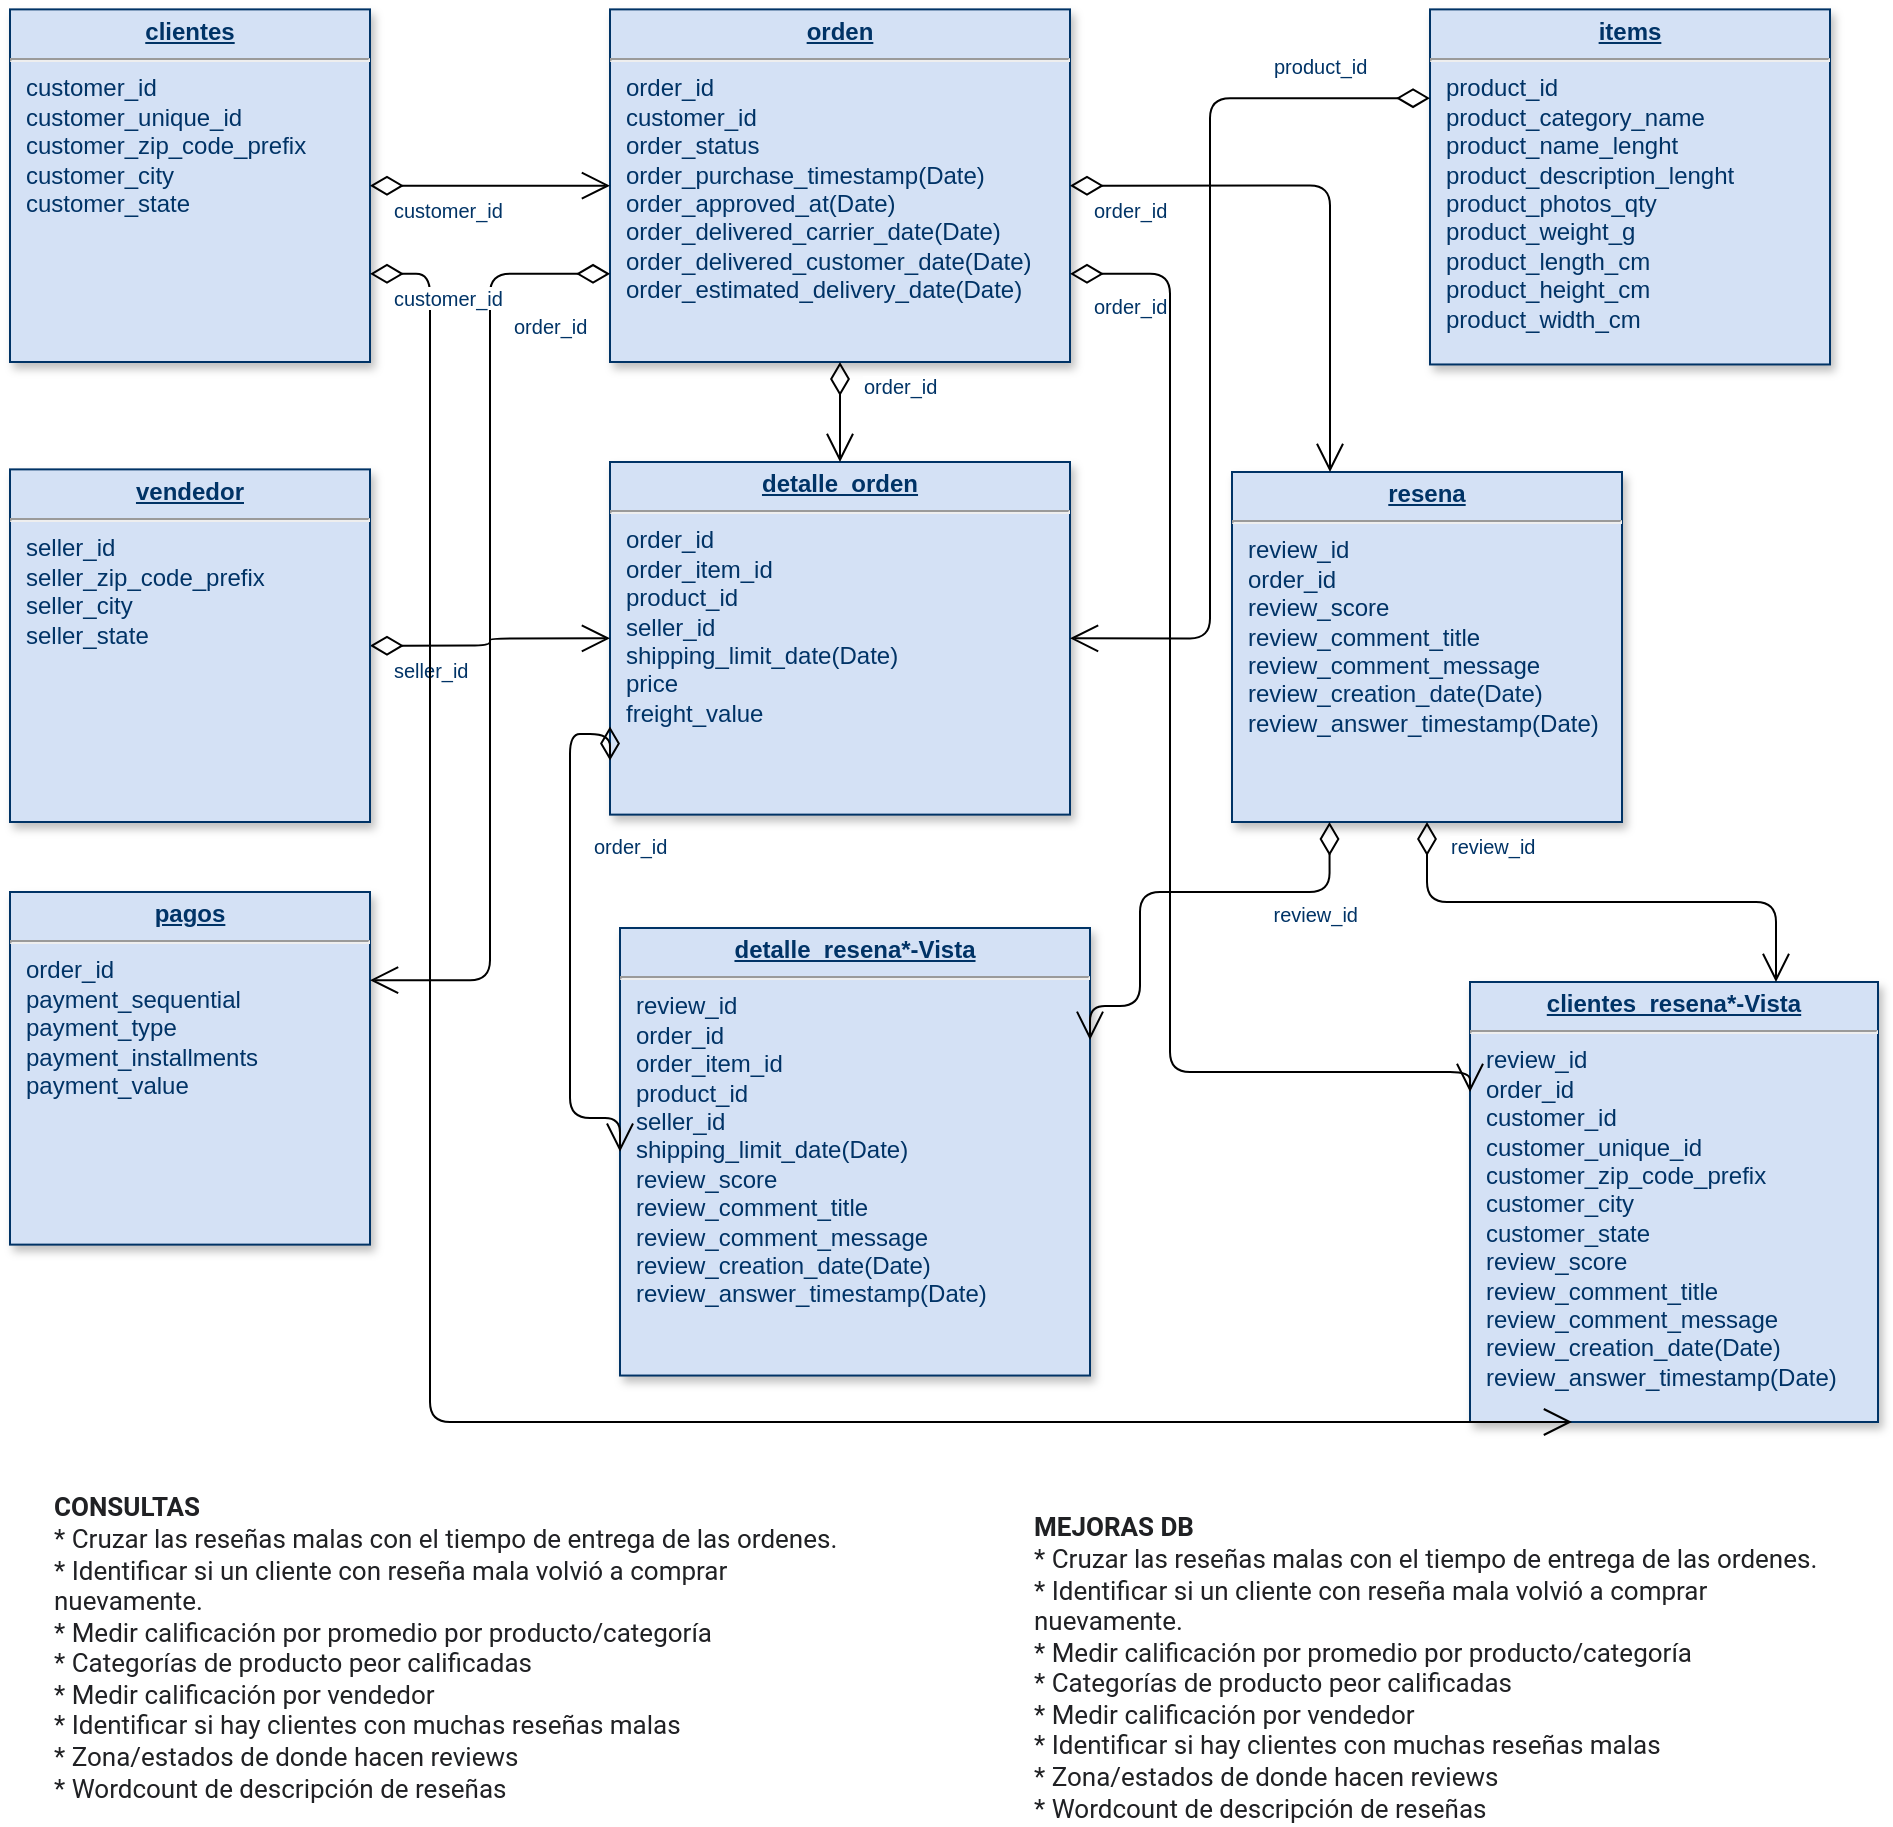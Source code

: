 <mxfile version="14.6.9" type="github">
  <diagram name="Page-1" id="efa7a0a1-bf9b-a30e-e6df-94a7791c09e9">
    <mxGraphModel dx="1079" dy="541" grid="1" gridSize="10" guides="1" tooltips="1" connect="1" arrows="1" fold="1" page="1" pageScale="1" pageWidth="826" pageHeight="1169" background="#ffffff" math="0" shadow="0">
      <root>
        <mxCell id="0" />
        <mxCell id="1" parent="0" />
        <mxCell id="19" value="&lt;p style=&quot;margin: 0px ; margin-top: 4px ; text-align: center ; text-decoration: underline&quot;&gt;&lt;b&gt;detalle_orden&lt;/b&gt;&lt;/p&gt;&lt;hr&gt;&lt;p style=&quot;margin: 0px ; margin-left: 8px&quot;&gt;order_id&lt;/p&gt;&lt;p style=&quot;margin: 0px ; margin-left: 8px&quot;&gt;order_item_id&lt;/p&gt;&lt;p style=&quot;margin: 0px ; margin-left: 8px&quot;&gt;product_id&lt;/p&gt;&lt;p style=&quot;margin: 0px ; margin-left: 8px&quot;&gt;seller_id&lt;/p&gt;&lt;p style=&quot;margin: 0px ; margin-left: 8px&quot;&gt;shipping_limit_date(Date)&lt;/p&gt;&lt;p style=&quot;margin: 0px ; margin-left: 8px&quot;&gt;price&lt;/p&gt;&lt;p style=&quot;margin: 0px ; margin-left: 8px&quot;&gt;freight_value&lt;/p&gt;" style="verticalAlign=top;align=left;overflow=fill;fontSize=12;fontFamily=Helvetica;html=1;strokeColor=#003366;shadow=1;fillColor=#D4E1F5;fontColor=#003366" parent="1" vertex="1">
          <mxGeometry x="320" y="240" width="230" height="176.31" as="geometry" />
        </mxCell>
        <mxCell id="21" value="&lt;p style=&quot;margin: 0px ; margin-top: 4px ; text-align: center ; text-decoration: underline&quot;&gt;&lt;b&gt;resena&lt;/b&gt;&lt;/p&gt;&lt;hr&gt;&lt;p style=&quot;margin: 0px ; margin-left: 8px&quot;&gt;review_id&lt;/p&gt;&lt;p style=&quot;margin: 0px ; margin-left: 8px&quot;&gt;order_id&lt;/p&gt;&lt;p style=&quot;margin: 0px ; margin-left: 8px&quot;&gt;review_score&lt;/p&gt;&lt;p style=&quot;margin: 0px ; margin-left: 8px&quot;&gt;review_comment_title&lt;/p&gt;&lt;p style=&quot;margin: 0px ; margin-left: 8px&quot;&gt;review_comment_message&lt;/p&gt;&lt;p style=&quot;margin: 0px ; margin-left: 8px&quot;&gt;review_creation_date(Date)&lt;/p&gt;&lt;p style=&quot;margin: 0px ; margin-left: 8px&quot;&gt;review_answer_timestamp(Date)&lt;/p&gt;" style="verticalAlign=top;align=left;overflow=fill;fontSize=12;fontFamily=Helvetica;html=1;strokeColor=#003366;shadow=1;fillColor=#D4E1F5;fontColor=#003366" parent="1" vertex="1">
          <mxGeometry x="631" y="245" width="195" height="175" as="geometry" />
        </mxCell>
        <mxCell id="25" value="&lt;p style=&quot;margin: 0px ; margin-top: 4px ; text-align: center ; text-decoration: underline&quot;&gt;&lt;b&gt;clientes&lt;/b&gt;&lt;/p&gt;&lt;hr&gt;&lt;p style=&quot;margin: 0px ; margin-left: 8px&quot;&gt;customer_id&lt;/p&gt;&lt;p style=&quot;margin: 0px ; margin-left: 8px&quot;&gt;customer_unique_id&lt;/p&gt;&lt;p style=&quot;margin: 0px ; margin-left: 8px&quot;&gt;customer_zip_code_prefix&lt;/p&gt;&lt;p style=&quot;margin: 0px ; margin-left: 8px&quot;&gt;customer_city&lt;/p&gt;&lt;p style=&quot;margin: 0px ; margin-left: 8px&quot;&gt;customer_state&lt;/p&gt;" style="verticalAlign=top;align=left;overflow=fill;fontSize=12;fontFamily=Helvetica;html=1;strokeColor=#003366;shadow=1;fillColor=#D4E1F5;fontColor=#003366" parent="1" vertex="1">
          <mxGeometry x="20" y="13.69" width="180" height="176.31" as="geometry" />
        </mxCell>
        <mxCell id="90" value="" style="endArrow=open;endSize=12;startArrow=diamondThin;startSize=14;startFill=0;edgeStyle=orthogonalEdgeStyle;entryX=0;entryY=0.5;entryDx=0;entryDy=0;exitX=1;exitY=0.5;exitDx=0;exitDy=0;" parent="1" source="Z_5dDUjdicOhz8nRKQMV-118" target="19" edge="1">
          <mxGeometry x="620" y="340" as="geometry">
            <mxPoint x="230" y="230" as="sourcePoint" />
            <mxPoint x="780" y="340" as="targetPoint" />
          </mxGeometry>
        </mxCell>
        <mxCell id="91" value="seller_id" style="resizable=0;align=left;verticalAlign=top;labelBackgroundColor=#ffffff;fontSize=10;strokeColor=#003366;shadow=1;fillColor=#D4E1F5;fontColor=#003366" parent="90" connectable="0" vertex="1">
          <mxGeometry x="-1" relative="1" as="geometry">
            <mxPoint x="10" as="offset" />
          </mxGeometry>
        </mxCell>
        <mxCell id="Z_5dDUjdicOhz8nRKQMV-114" value="&lt;p style=&quot;margin: 0px ; margin-top: 4px ; text-align: center ; text-decoration: underline&quot;&gt;&lt;b&gt;items&lt;/b&gt;&lt;/p&gt;&lt;hr&gt;&lt;p style=&quot;margin: 0px ; margin-left: 8px&quot;&gt;product_id&lt;/p&gt;&lt;p style=&quot;margin: 0px ; margin-left: 8px&quot;&gt;product_category_name&lt;/p&gt;&lt;p style=&quot;margin: 0px ; margin-left: 8px&quot;&gt;product_name_lenght&lt;/p&gt;&lt;p style=&quot;margin: 0px ; margin-left: 8px&quot;&gt;product_description_lenght&lt;/p&gt;&lt;p style=&quot;margin: 0px ; margin-left: 8px&quot;&gt;product_photos_qty&lt;/p&gt;&lt;p style=&quot;margin: 0px ; margin-left: 8px&quot;&gt;product_weight_g&lt;/p&gt;&lt;p style=&quot;margin: 0px ; margin-left: 8px&quot;&gt;product_length_cm&lt;/p&gt;&lt;p style=&quot;margin: 0px ; margin-left: 8px&quot;&gt;product_height_cm&lt;/p&gt;&lt;p style=&quot;margin: 0px ; margin-left: 8px&quot;&gt;product_width_cm&lt;/p&gt;" style="verticalAlign=top;align=left;overflow=fill;fontSize=12;fontFamily=Helvetica;html=1;strokeColor=#003366;shadow=1;fillColor=#D4E1F5;fontColor=#003366" vertex="1" parent="1">
          <mxGeometry x="730" y="13.69" width="200" height="177.54" as="geometry" />
        </mxCell>
        <mxCell id="Z_5dDUjdicOhz8nRKQMV-115" value="&lt;p style=&quot;margin: 0px ; margin-top: 4px ; text-align: center ; text-decoration: underline&quot;&gt;&lt;b&gt;orden&lt;/b&gt;&lt;/p&gt;&lt;hr&gt;&lt;p style=&quot;margin: 0px ; margin-left: 8px&quot;&gt;order_id&lt;/p&gt;&lt;p style=&quot;margin: 0px ; margin-left: 8px&quot;&gt;customer_id&lt;/p&gt;&lt;p style=&quot;margin: 0px ; margin-left: 8px&quot;&gt;order_status&lt;/p&gt;&lt;p style=&quot;margin: 0px ; margin-left: 8px&quot;&gt;order_purchase_timestamp(Date)&lt;/p&gt;&lt;p style=&quot;margin: 0px ; margin-left: 8px&quot;&gt;order_approved_at(Date)&lt;/p&gt;&lt;p style=&quot;margin: 0px ; margin-left: 8px&quot;&gt;order_delivered_carrier_date(Date)&lt;/p&gt;&lt;p style=&quot;margin: 0px ; margin-left: 8px&quot;&gt;order_delivered_customer_date(Date)&lt;/p&gt;&lt;p style=&quot;margin: 0px ; margin-left: 8px&quot;&gt;order_estimated_delivery_date(Date)&lt;/p&gt;" style="verticalAlign=top;align=left;overflow=fill;fontSize=12;fontFamily=Helvetica;html=1;strokeColor=#003366;shadow=1;fillColor=#D4E1F5;fontColor=#003366" vertex="1" parent="1">
          <mxGeometry x="320" y="13.69" width="230" height="176.31" as="geometry" />
        </mxCell>
        <mxCell id="Z_5dDUjdicOhz8nRKQMV-118" value="&lt;p style=&quot;margin: 0px ; margin-top: 4px ; text-align: center ; text-decoration: underline&quot;&gt;&lt;b&gt;vendedor&lt;/b&gt;&lt;/p&gt;&lt;hr&gt;&lt;p style=&quot;margin: 0px ; margin-left: 8px&quot;&gt;seller_id&lt;/p&gt;&lt;p style=&quot;margin: 0px ; margin-left: 8px&quot;&gt;seller_zip_code_prefix&lt;/p&gt;&lt;p style=&quot;margin: 0px ; margin-left: 8px&quot;&gt;seller_city&lt;/p&gt;&lt;p style=&quot;margin: 0px ; margin-left: 8px&quot;&gt;seller_state&lt;/p&gt;" style="verticalAlign=top;align=left;overflow=fill;fontSize=12;fontFamily=Helvetica;html=1;strokeColor=#003366;shadow=1;fillColor=#D4E1F5;fontColor=#003366" vertex="1" parent="1">
          <mxGeometry x="20" y="243.69" width="180" height="176.31" as="geometry" />
        </mxCell>
        <mxCell id="Z_5dDUjdicOhz8nRKQMV-119" value="&lt;p style=&quot;margin: 0px ; margin-top: 4px ; text-align: center ; text-decoration: underline&quot;&gt;&lt;b&gt;detalle_resena*-Vista&lt;/b&gt;&lt;/p&gt;&lt;hr&gt;&lt;p style=&quot;margin: 0px ; margin-left: 8px&quot;&gt;review_id&lt;/p&gt;&lt;p style=&quot;margin: 0px ; margin-left: 8px&quot;&gt;order_id&lt;/p&gt;&lt;p style=&quot;margin: 0px 0px 0px 8px&quot;&gt;order_item_id&lt;/p&gt;&lt;p style=&quot;margin: 0px 0px 0px 8px&quot;&gt;product_id&lt;/p&gt;&lt;p style=&quot;margin: 0px 0px 0px 8px&quot;&gt;seller_id&lt;/p&gt;&lt;p style=&quot;margin: 0px 0px 0px 8px&quot;&gt;shipping_limit_date(Date)&lt;/p&gt;&lt;p style=&quot;margin: 0px ; margin-left: 8px&quot;&gt;review_score&lt;/p&gt;&lt;p style=&quot;margin: 0px ; margin-left: 8px&quot;&gt;review_comment_title&lt;/p&gt;&lt;p style=&quot;margin: 0px ; margin-left: 8px&quot;&gt;review_comment_message&lt;/p&gt;&lt;p style=&quot;margin: 0px ; margin-left: 8px&quot;&gt;review_creation_date(Date)&lt;/p&gt;&lt;p style=&quot;margin: 0px ; margin-left: 8px&quot;&gt;review_answer_timestamp(Date)&lt;/p&gt;" style="verticalAlign=top;align=left;overflow=fill;fontSize=12;fontFamily=Helvetica;html=1;strokeColor=#003366;shadow=1;fillColor=#D4E1F5;fontColor=#003366" vertex="1" parent="1">
          <mxGeometry x="325" y="473" width="235" height="223.77" as="geometry" />
        </mxCell>
        <mxCell id="Z_5dDUjdicOhz8nRKQMV-120" value="&lt;p style=&quot;margin: 0px ; margin-top: 4px ; text-align: center ; text-decoration: underline&quot;&gt;&lt;b&gt;pagos&lt;/b&gt;&lt;/p&gt;&lt;hr&gt;&lt;p style=&quot;margin: 0px ; margin-left: 8px&quot;&gt;order_id&lt;/p&gt;&lt;p style=&quot;margin: 0px ; margin-left: 8px&quot;&gt;payment_sequential&lt;/p&gt;&lt;p style=&quot;margin: 0px ; margin-left: 8px&quot;&gt;payment_type&lt;/p&gt;&lt;p style=&quot;margin: 0px ; margin-left: 8px&quot;&gt;payment_installments&lt;/p&gt;&lt;p style=&quot;margin: 0px ; margin-left: 8px&quot;&gt;payment_value&lt;/p&gt;" style="verticalAlign=top;align=left;overflow=fill;fontSize=12;fontFamily=Helvetica;html=1;strokeColor=#003366;shadow=1;fillColor=#D4E1F5;fontColor=#003366" vertex="1" parent="1">
          <mxGeometry x="20" y="455" width="180" height="176.31" as="geometry" />
        </mxCell>
        <mxCell id="Z_5dDUjdicOhz8nRKQMV-121" value="&lt;p style=&quot;margin: 0px ; margin-top: 4px ; text-align: center ; text-decoration: underline&quot;&gt;&lt;b&gt;clientes_resena*-Vista&lt;/b&gt;&lt;/p&gt;&lt;hr&gt;&lt;p style=&quot;margin: 0px 0px 0px 8px&quot;&gt;review_id&lt;/p&gt;&lt;p style=&quot;margin: 0px 0px 0px 8px&quot;&gt;order_id&lt;/p&gt;&lt;p style=&quot;margin: 0px ; margin-left: 8px&quot;&gt;customer_id&lt;/p&gt;&lt;p style=&quot;margin: 0px ; margin-left: 8px&quot;&gt;customer_unique_id&lt;/p&gt;&lt;p style=&quot;margin: 0px ; margin-left: 8px&quot;&gt;customer_zip_code_prefix&lt;/p&gt;&lt;p style=&quot;margin: 0px ; margin-left: 8px&quot;&gt;customer_city&lt;/p&gt;&lt;p style=&quot;margin: 0px ; margin-left: 8px&quot;&gt;customer_state&lt;/p&gt;&lt;p style=&quot;margin: 0px 0px 0px 8px&quot;&gt;review_score&lt;/p&gt;&lt;p style=&quot;margin: 0px 0px 0px 8px&quot;&gt;review_comment_title&lt;/p&gt;&lt;p style=&quot;margin: 0px 0px 0px 8px&quot;&gt;review_comment_message&lt;/p&gt;&lt;p style=&quot;margin: 0px 0px 0px 8px&quot;&gt;review_creation_date(Date)&lt;/p&gt;&lt;p style=&quot;margin: 0px 0px 0px 8px&quot;&gt;review_answer_timestamp(Date)&lt;/p&gt;" style="verticalAlign=top;align=left;overflow=fill;fontSize=12;fontFamily=Helvetica;html=1;strokeColor=#003366;shadow=1;fillColor=#D4E1F5;fontColor=#003366" vertex="1" parent="1">
          <mxGeometry x="750" y="500" width="204" height="220" as="geometry" />
        </mxCell>
        <mxCell id="Z_5dDUjdicOhz8nRKQMV-122" value="" style="endArrow=open;endSize=12;startArrow=diamondThin;startSize=14;startFill=0;edgeStyle=orthogonalEdgeStyle;entryX=0;entryY=0.5;entryDx=0;entryDy=0;" edge="1" parent="1" source="25" target="Z_5dDUjdicOhz8nRKQMV-115">
          <mxGeometry x="620" y="350" as="geometry">
            <mxPoint x="200" y="111.845" as="sourcePoint" />
            <mxPoint x="320" y="111.845" as="targetPoint" />
          </mxGeometry>
        </mxCell>
        <mxCell id="Z_5dDUjdicOhz8nRKQMV-123" value="customer_id" style="resizable=0;align=left;verticalAlign=top;labelBackgroundColor=#ffffff;fontSize=10;strokeColor=#003366;shadow=1;fillColor=#D4E1F5;fontColor=#003366" connectable="0" vertex="1" parent="Z_5dDUjdicOhz8nRKQMV-122">
          <mxGeometry x="-1" relative="1" as="geometry">
            <mxPoint x="10" as="offset" />
          </mxGeometry>
        </mxCell>
        <mxCell id="Z_5dDUjdicOhz8nRKQMV-125" value="" style="endArrow=open;endSize=12;startArrow=diamondThin;startSize=14;startFill=0;edgeStyle=orthogonalEdgeStyle;entryX=0;entryY=0.5;entryDx=0;entryDy=0;exitX=0;exitY=0.75;exitDx=0;exitDy=0;" edge="1" parent="1" source="19" target="Z_5dDUjdicOhz8nRKQMV-119">
          <mxGeometry x="620" y="288.15" as="geometry">
            <mxPoint x="200" y="279.995" as="sourcePoint" />
            <mxPoint x="330" y="279.995" as="targetPoint" />
            <Array as="points">
              <mxPoint x="300" y="376" />
              <mxPoint x="300" y="568" />
            </Array>
          </mxGeometry>
        </mxCell>
        <mxCell id="Z_5dDUjdicOhz8nRKQMV-126" value="order_id" style="resizable=0;align=left;verticalAlign=top;labelBackgroundColor=#ffffff;fontSize=10;strokeColor=#003366;shadow=1;fillColor=#D4E1F5;fontColor=#003366" connectable="0" vertex="1" parent="Z_5dDUjdicOhz8nRKQMV-125">
          <mxGeometry x="-1" relative="1" as="geometry">
            <mxPoint x="-10" y="48" as="offset" />
          </mxGeometry>
        </mxCell>
        <mxCell id="Z_5dDUjdicOhz8nRKQMV-127" value="" style="endArrow=open;endSize=12;startArrow=diamondThin;startSize=14;startFill=0;edgeStyle=orthogonalEdgeStyle;exitX=1;exitY=0.5;exitDx=0;exitDy=0;" edge="1" parent="1" source="Z_5dDUjdicOhz8nRKQMV-115" target="21">
          <mxGeometry x="980" y="345.02" as="geometry">
            <mxPoint x="560" y="96.92" as="sourcePoint" />
            <mxPoint x="680" y="96.865" as="targetPoint" />
            <Array as="points">
              <mxPoint x="680" y="102" />
            </Array>
          </mxGeometry>
        </mxCell>
        <mxCell id="Z_5dDUjdicOhz8nRKQMV-128" value="order_id" style="resizable=0;align=left;verticalAlign=top;labelBackgroundColor=#ffffff;fontSize=10;strokeColor=#003366;shadow=1;fillColor=#D4E1F5;fontColor=#003366" connectable="0" vertex="1" parent="Z_5dDUjdicOhz8nRKQMV-127">
          <mxGeometry x="-1" relative="1" as="geometry">
            <mxPoint x="10" as="offset" />
          </mxGeometry>
        </mxCell>
        <mxCell id="Z_5dDUjdicOhz8nRKQMV-130" value="" style="endArrow=open;endSize=12;startArrow=diamondThin;startSize=14;startFill=0;edgeStyle=orthogonalEdgeStyle;entryX=0.5;entryY=0;entryDx=0;entryDy=0;exitX=0.5;exitY=1;exitDx=0;exitDy=0;" edge="1" parent="1" source="Z_5dDUjdicOhz8nRKQMV-115" target="19">
          <mxGeometry x="795" y="458.15" as="geometry">
            <mxPoint x="375" y="210.05" as="sourcePoint" />
            <mxPoint x="495" y="209.995" as="targetPoint" />
          </mxGeometry>
        </mxCell>
        <mxCell id="Z_5dDUjdicOhz8nRKQMV-131" value="order_id" style="resizable=0;align=left;verticalAlign=top;labelBackgroundColor=#ffffff;fontSize=10;strokeColor=#003366;shadow=1;fillColor=#D4E1F5;fontColor=#003366" connectable="0" vertex="1" parent="Z_5dDUjdicOhz8nRKQMV-130">
          <mxGeometry x="-1" relative="1" as="geometry">
            <mxPoint x="10" as="offset" />
          </mxGeometry>
        </mxCell>
        <mxCell id="Z_5dDUjdicOhz8nRKQMV-132" value="" style="endArrow=open;endSize=12;startArrow=diamondThin;startSize=14;startFill=0;edgeStyle=orthogonalEdgeStyle;entryX=1;entryY=0.25;entryDx=0;entryDy=0;exitX=0;exitY=0.75;exitDx=0;exitDy=0;" edge="1" parent="1" source="Z_5dDUjdicOhz8nRKQMV-115" target="Z_5dDUjdicOhz8nRKQMV-120">
          <mxGeometry x="630" y="448.15" as="geometry">
            <mxPoint x="210" y="200.05" as="sourcePoint" />
            <mxPoint x="330" y="199.995" as="targetPoint" />
          </mxGeometry>
        </mxCell>
        <mxCell id="Z_5dDUjdicOhz8nRKQMV-133" value="order_id" style="resizable=0;align=left;verticalAlign=top;labelBackgroundColor=#ffffff;fontSize=10;strokeColor=#003366;shadow=1;fillColor=#D4E1F5;fontColor=#003366" connectable="0" vertex="1" parent="Z_5dDUjdicOhz8nRKQMV-132">
          <mxGeometry x="-1" relative="1" as="geometry">
            <mxPoint x="-50" y="14" as="offset" />
          </mxGeometry>
        </mxCell>
        <mxCell id="Z_5dDUjdicOhz8nRKQMV-134" value="" style="endArrow=open;endSize=12;startArrow=diamondThin;startSize=14;startFill=0;edgeStyle=orthogonalEdgeStyle;entryX=1;entryY=0.25;entryDx=0;entryDy=0;exitX=0.25;exitY=1;exitDx=0;exitDy=0;" edge="1" parent="1" source="21" target="Z_5dDUjdicOhz8nRKQMV-119">
          <mxGeometry x="905" y="367.25" as="geometry">
            <mxPoint x="615" y="455.023" as="sourcePoint" />
            <mxPoint x="612.5" y="647.215" as="targetPoint" />
            <Array as="points">
              <mxPoint x="680" y="455" />
              <mxPoint x="585" y="455" />
              <mxPoint x="585" y="512" />
            </Array>
          </mxGeometry>
        </mxCell>
        <mxCell id="Z_5dDUjdicOhz8nRKQMV-135" value="review_id" style="resizable=0;align=left;verticalAlign=top;labelBackgroundColor=#ffffff;fontSize=10;strokeColor=#003366;shadow=1;fillColor=#D4E1F5;fontColor=#003366" connectable="0" vertex="1" parent="Z_5dDUjdicOhz8nRKQMV-134">
          <mxGeometry x="-1" relative="1" as="geometry">
            <mxPoint x="-30" y="34" as="offset" />
          </mxGeometry>
        </mxCell>
        <mxCell id="Z_5dDUjdicOhz8nRKQMV-136" value="" style="endArrow=open;endSize=12;startArrow=diamondThin;startSize=14;startFill=0;edgeStyle=orthogonalEdgeStyle;exitX=0;exitY=0.25;exitDx=0;exitDy=0;entryX=1;entryY=0.5;entryDx=0;entryDy=0;" edge="1" parent="1" source="Z_5dDUjdicOhz8nRKQMV-114" target="19">
          <mxGeometry x="1030" y="318.15" as="geometry">
            <mxPoint x="610" y="70.05" as="sourcePoint" />
            <mxPoint x="650" y="70" as="targetPoint" />
            <Array as="points">
              <mxPoint x="620" y="58" />
              <mxPoint x="620" y="328" />
            </Array>
          </mxGeometry>
        </mxCell>
        <mxCell id="Z_5dDUjdicOhz8nRKQMV-137" value="product_id" style="resizable=0;align=left;verticalAlign=top;labelBackgroundColor=#ffffff;fontSize=10;strokeColor=#003366;shadow=1;fillColor=#D4E1F5;fontColor=#003366" connectable="0" vertex="1" parent="Z_5dDUjdicOhz8nRKQMV-136">
          <mxGeometry x="-1" relative="1" as="geometry">
            <mxPoint x="-80" y="-28" as="offset" />
          </mxGeometry>
        </mxCell>
        <mxCell id="Z_5dDUjdicOhz8nRKQMV-139" value="" style="endArrow=open;endSize=12;startArrow=diamondThin;startSize=14;startFill=0;edgeStyle=orthogonalEdgeStyle;entryX=0.75;entryY=0;entryDx=0;entryDy=0;exitX=0.5;exitY=1;exitDx=0;exitDy=0;" edge="1" parent="1" source="21" target="Z_5dDUjdicOhz8nRKQMV-121">
          <mxGeometry x="1140" y="694.43" as="geometry">
            <mxPoint x="720" y="446.33" as="sourcePoint" />
            <mxPoint x="840" y="446.275" as="targetPoint" />
          </mxGeometry>
        </mxCell>
        <mxCell id="Z_5dDUjdicOhz8nRKQMV-140" value="review_id" style="resizable=0;align=left;verticalAlign=top;labelBackgroundColor=#ffffff;fontSize=10;strokeColor=#003366;shadow=1;fillColor=#D4E1F5;fontColor=#003366" connectable="0" vertex="1" parent="Z_5dDUjdicOhz8nRKQMV-139">
          <mxGeometry x="-1" relative="1" as="geometry">
            <mxPoint x="10" as="offset" />
          </mxGeometry>
        </mxCell>
        <mxCell id="Z_5dDUjdicOhz8nRKQMV-141" value="" style="endArrow=open;endSize=12;startArrow=diamondThin;startSize=14;startFill=0;edgeStyle=orthogonalEdgeStyle;exitX=1;exitY=0.75;exitDx=0;exitDy=0;entryX=0;entryY=0.25;entryDx=0;entryDy=0;" edge="1" parent="1" source="Z_5dDUjdicOhz8nRKQMV-115" target="Z_5dDUjdicOhz8nRKQMV-121">
          <mxGeometry x="990" y="355.02" as="geometry">
            <mxPoint x="560" y="111.845" as="sourcePoint" />
            <mxPoint x="750" y="220" as="targetPoint" />
            <Array as="points">
              <mxPoint x="600" y="146" />
              <mxPoint x="600" y="545" />
            </Array>
          </mxGeometry>
        </mxCell>
        <mxCell id="Z_5dDUjdicOhz8nRKQMV-142" value="order_id" style="resizable=0;align=left;verticalAlign=top;labelBackgroundColor=#ffffff;fontSize=10;strokeColor=#003366;shadow=1;fillColor=#D4E1F5;fontColor=#003366" connectable="0" vertex="1" parent="Z_5dDUjdicOhz8nRKQMV-141">
          <mxGeometry x="-1" relative="1" as="geometry">
            <mxPoint x="10" y="4" as="offset" />
          </mxGeometry>
        </mxCell>
        <mxCell id="Z_5dDUjdicOhz8nRKQMV-143" value="" style="endArrow=open;endSize=12;startArrow=diamondThin;startSize=14;startFill=0;edgeStyle=orthogonalEdgeStyle;entryX=0.25;entryY=1;entryDx=0;entryDy=0;exitX=1;exitY=0.75;exitDx=0;exitDy=0;" edge="1" parent="1" source="25" target="Z_5dDUjdicOhz8nRKQMV-121">
          <mxGeometry x="620" y="378.2" as="geometry">
            <mxPoint x="200" y="130.1" as="sourcePoint" />
            <mxPoint x="320" y="130.045" as="targetPoint" />
            <Array as="points">
              <mxPoint x="230" y="146" />
              <mxPoint x="230" y="720" />
              <mxPoint x="682" y="720" />
            </Array>
          </mxGeometry>
        </mxCell>
        <mxCell id="Z_5dDUjdicOhz8nRKQMV-144" value="customer_id" style="resizable=0;align=left;verticalAlign=top;labelBackgroundColor=#ffffff;fontSize=10;strokeColor=#003366;shadow=1;fillColor=#D4E1F5;fontColor=#003366" connectable="0" vertex="1" parent="Z_5dDUjdicOhz8nRKQMV-143">
          <mxGeometry x="-1" relative="1" as="geometry">
            <mxPoint x="10" as="offset" />
          </mxGeometry>
        </mxCell>
        <mxCell id="Z_5dDUjdicOhz8nRKQMV-145" value="&lt;span style=&quot;color: rgb(32 , 33 , 36) ; font-family: &amp;#34;roboto&amp;#34; , &amp;#34;arial&amp;#34; , sans-serif ; font-size: 13px ; background-color: rgb(255 , 255 , 255)&quot;&gt;&lt;br&gt;&lt;b&gt;CONSULTAS&lt;/b&gt;&lt;br&gt;* Cruzar las reseñas malas con el tiempo de entrega de las ordenes.&lt;br&gt;* Identificar si un cliente con reseña mala volvió a comprar nuevamente.&lt;br&gt;* Medir calificación por promedio por producto/categoría&lt;br&gt;* Categorías de producto peor calificadas&lt;br&gt;* Medir calificación por vendedor&lt;br&gt;* Identificar si hay clientes con muchas reseñas malas&lt;br&gt;* Zona/estados de donde hacen reviews&lt;br&gt;* Wordcount de descripción de reseñas&lt;/span&gt;" style="text;html=1;strokeColor=none;fillColor=none;align=left;verticalAlign=middle;whiteSpace=wrap;rounded=0;" vertex="1" parent="1">
          <mxGeometry x="40" y="740" width="410" height="170" as="geometry" />
        </mxCell>
        <mxCell id="Z_5dDUjdicOhz8nRKQMV-146" value="&lt;span style=&quot;color: rgb(32 , 33 , 36) ; font-family: &amp;#34;roboto&amp;#34; , &amp;#34;arial&amp;#34; , sans-serif ; font-size: 13px ; background-color: rgb(255 , 255 , 255)&quot;&gt;&lt;br&gt;&lt;b&gt;MEJORAS DB&lt;br&gt;&lt;/b&gt;* Cruzar las reseñas malas con el tiempo de entrega de las ordenes.&lt;br&gt;* Identificar si un cliente con reseña mala volvió a comprar nuevamente.&lt;br&gt;* Medir calificación por promedio por producto/categoría&lt;br&gt;* Categorías de producto peor calificadas&lt;br&gt;* Medir calificación por vendedor&lt;br&gt;* Identificar si hay clientes con muchas reseñas malas&lt;br&gt;* Zona/estados de donde hacen reviews&lt;br&gt;* Wordcount de descripción de reseñas&lt;/span&gt;" style="text;html=1;strokeColor=none;fillColor=none;align=left;verticalAlign=middle;whiteSpace=wrap;rounded=0;" vertex="1" parent="1">
          <mxGeometry x="530" y="750" width="410" height="170" as="geometry" />
        </mxCell>
      </root>
    </mxGraphModel>
  </diagram>
</mxfile>
